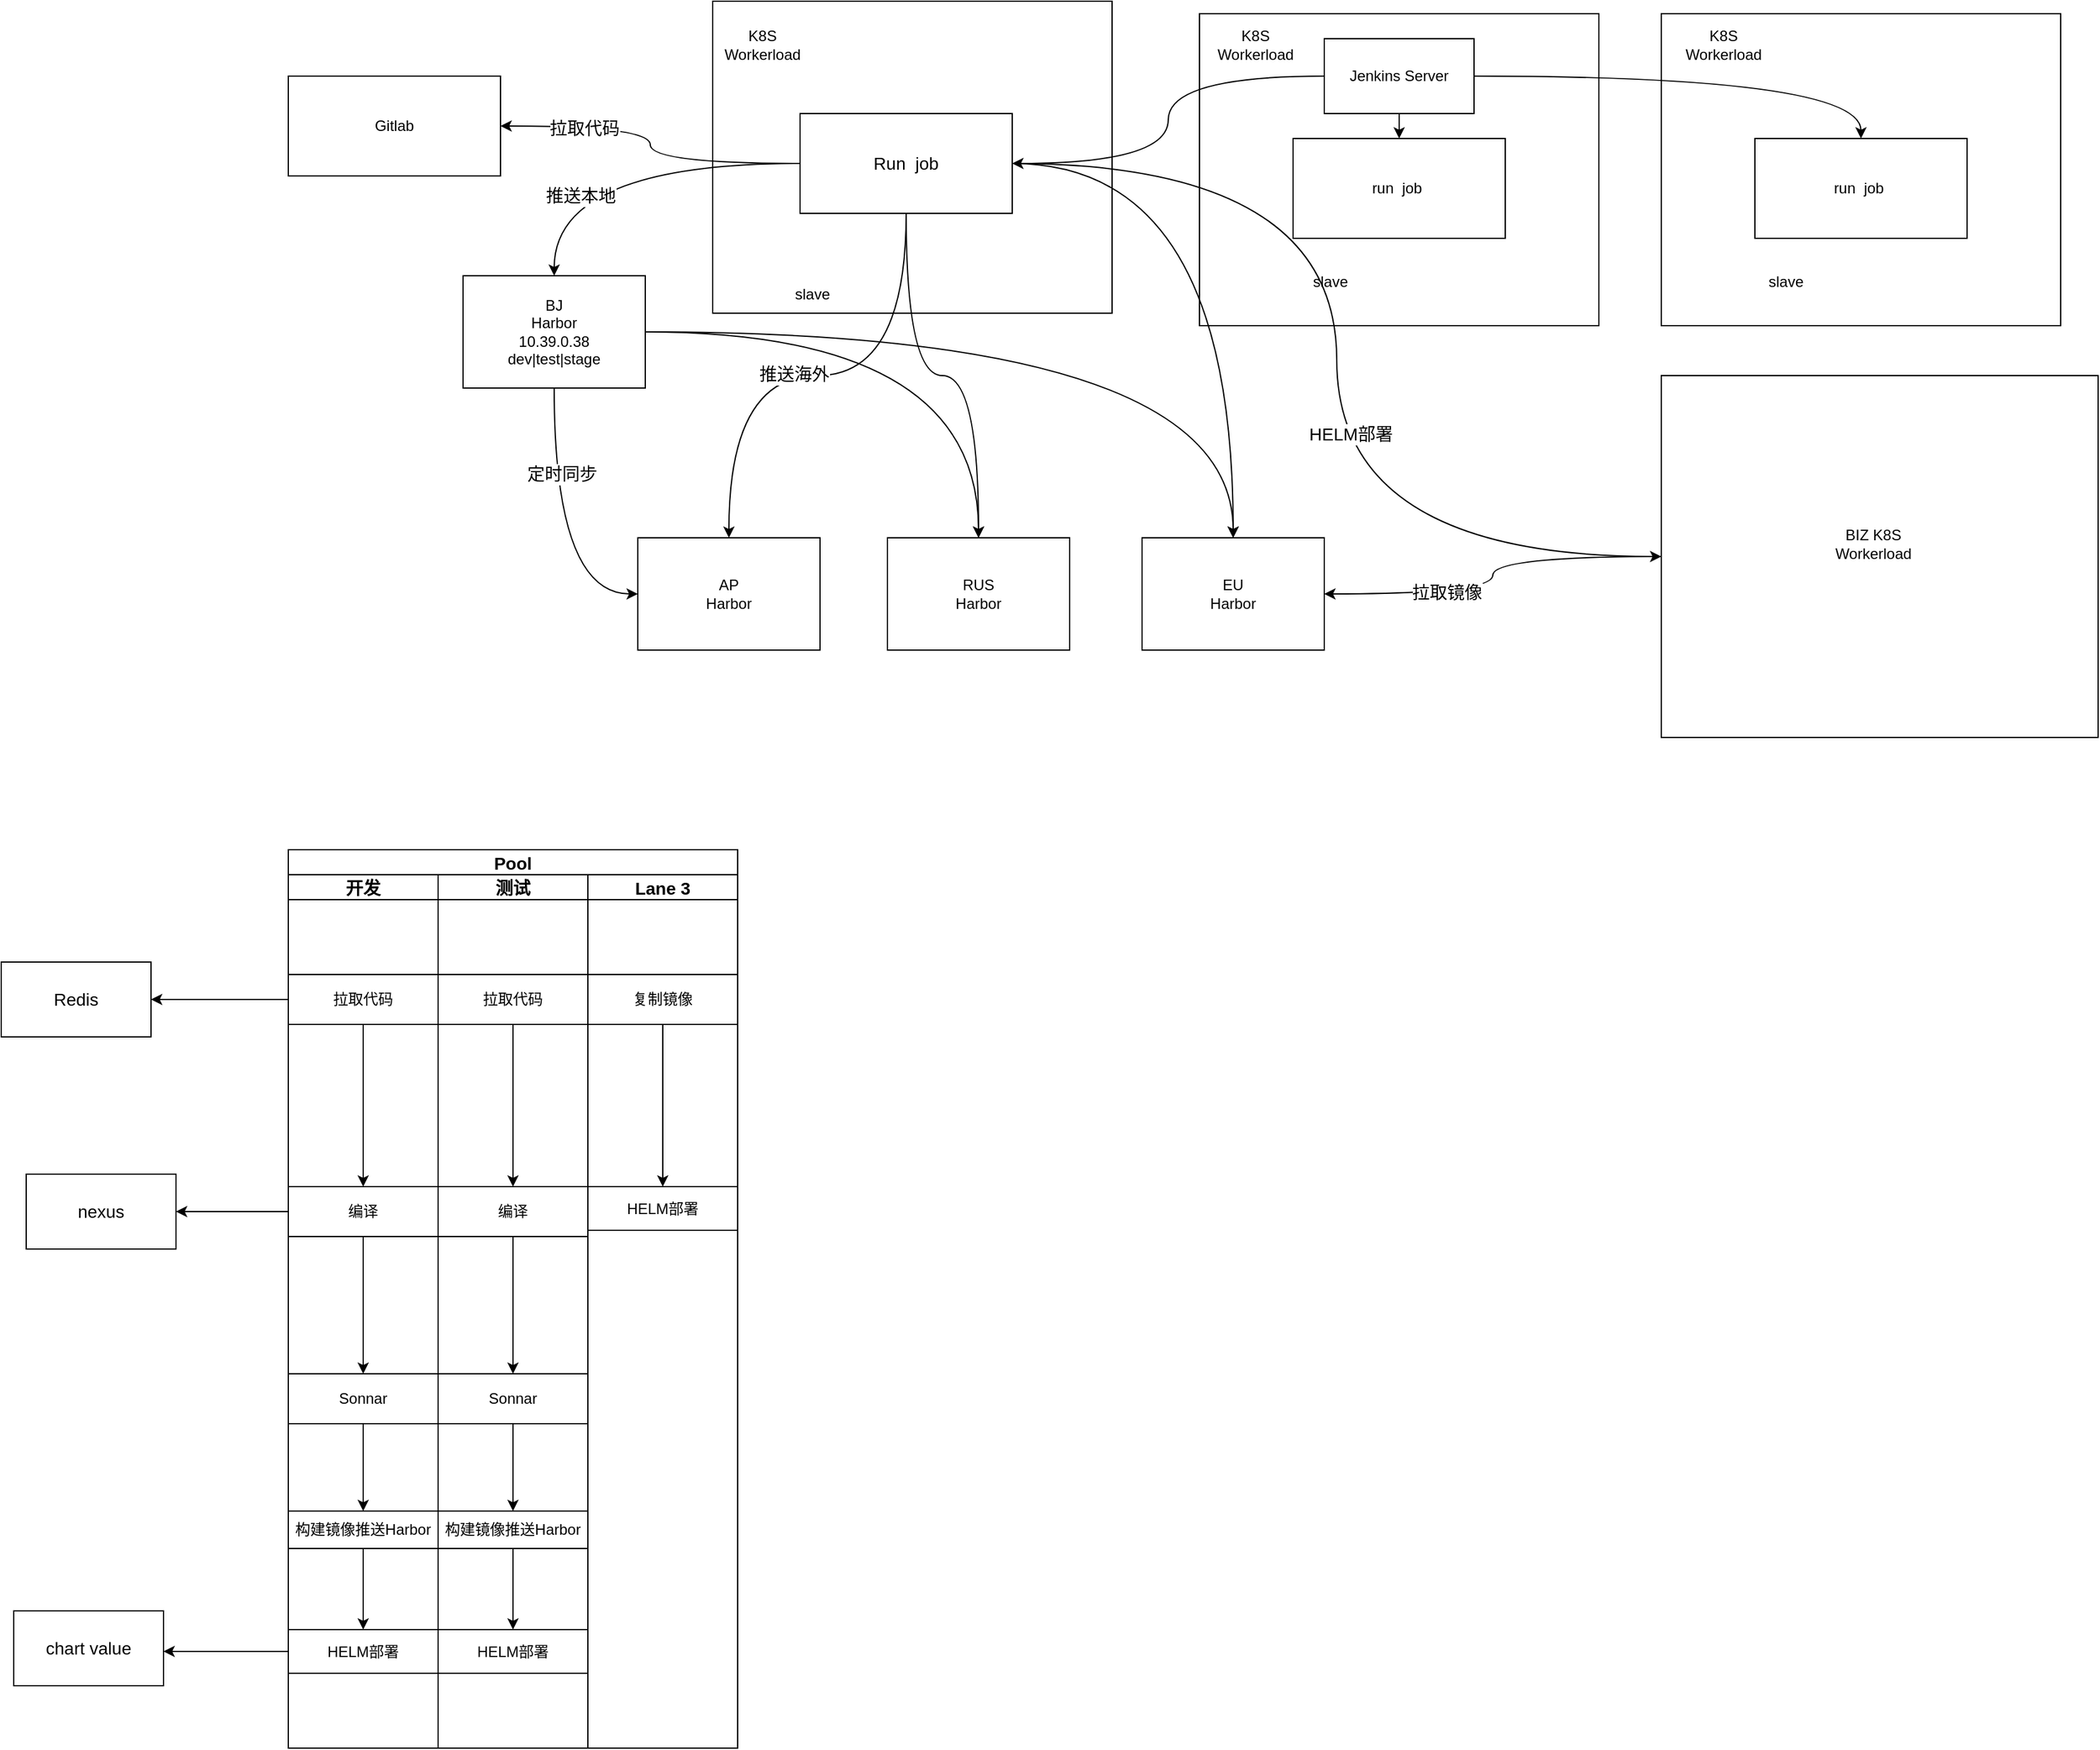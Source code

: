 <mxfile version="17.1.1" type="github">
  <diagram id="Esz6UP8cD_WsNaqR7PGb" name="第 1 页">
    <mxGraphModel dx="2249" dy="1965" grid="1" gridSize="10" guides="1" tooltips="1" connect="1" arrows="1" fold="1" page="1" pageScale="1" pageWidth="827" pageHeight="1169" math="0" shadow="0">
      <root>
        <mxCell id="0" />
        <mxCell id="1" parent="0" />
        <mxCell id="m_9wmNdz0br8FgLJNrGp-49" style="edgeStyle=orthogonalEdgeStyle;curved=1;rounded=0;orthogonalLoop=1;jettySize=auto;html=1;entryX=0;entryY=0.5;entryDx=0;entryDy=0;fontSize=14;" edge="1" parent="1" source="m_9wmNdz0br8FgLJNrGp-28" target="m_9wmNdz0br8FgLJNrGp-32">
          <mxGeometry relative="1" as="geometry" />
        </mxCell>
        <mxCell id="m_9wmNdz0br8FgLJNrGp-52" value="定时同步" style="edgeLabel;html=1;align=center;verticalAlign=middle;resizable=0;points=[];fontSize=14;" vertex="1" connectable="0" parent="m_9wmNdz0br8FgLJNrGp-49">
          <mxGeometry x="-0.405" y="6" relative="1" as="geometry">
            <mxPoint as="offset" />
          </mxGeometry>
        </mxCell>
        <mxCell id="m_9wmNdz0br8FgLJNrGp-50" style="edgeStyle=orthogonalEdgeStyle;curved=1;rounded=0;orthogonalLoop=1;jettySize=auto;html=1;fontSize=14;" edge="1" parent="1" source="m_9wmNdz0br8FgLJNrGp-28" target="m_9wmNdz0br8FgLJNrGp-33">
          <mxGeometry relative="1" as="geometry" />
        </mxCell>
        <mxCell id="m_9wmNdz0br8FgLJNrGp-51" style="edgeStyle=orthogonalEdgeStyle;curved=1;rounded=0;orthogonalLoop=1;jettySize=auto;html=1;fontSize=14;" edge="1" parent="1" source="m_9wmNdz0br8FgLJNrGp-28" target="m_9wmNdz0br8FgLJNrGp-34">
          <mxGeometry relative="1" as="geometry" />
        </mxCell>
        <mxCell id="m_9wmNdz0br8FgLJNrGp-28" value="BJ&lt;br&gt;Harbor&lt;br&gt;10.39.0.38&lt;br&gt;dev|test|stage" style="whiteSpace=wrap;html=1;rounded=0;" vertex="1" parent="1">
          <mxGeometry x="20" y="-80" width="146" height="90" as="geometry" />
        </mxCell>
        <mxCell id="m_9wmNdz0br8FgLJNrGp-15" value="" style="rounded=0;whiteSpace=wrap;html=1;" vertex="1" parent="1">
          <mxGeometry x="980" y="-290" width="320" height="250" as="geometry" />
        </mxCell>
        <mxCell id="m_9wmNdz0br8FgLJNrGp-14" value="" style="rounded=0;whiteSpace=wrap;html=1;" vertex="1" parent="1">
          <mxGeometry x="610" y="-290" width="320" height="250" as="geometry" />
        </mxCell>
        <mxCell id="m_9wmNdz0br8FgLJNrGp-9" value="" style="rounded=0;whiteSpace=wrap;html=1;" vertex="1" parent="1">
          <mxGeometry x="220" y="-300" width="320" height="250" as="geometry" />
        </mxCell>
        <mxCell id="m_9wmNdz0br8FgLJNrGp-13" style="edgeStyle=orthogonalEdgeStyle;rounded=0;orthogonalLoop=1;jettySize=auto;html=1;curved=1;" edge="1" parent="1" source="m_9wmNdz0br8FgLJNrGp-8" target="m_9wmNdz0br8FgLJNrGp-11">
          <mxGeometry relative="1" as="geometry" />
        </mxCell>
        <mxCell id="m_9wmNdz0br8FgLJNrGp-18" style="edgeStyle=orthogonalEdgeStyle;curved=1;rounded=0;orthogonalLoop=1;jettySize=auto;html=1;" edge="1" parent="1" source="m_9wmNdz0br8FgLJNrGp-8" target="m_9wmNdz0br8FgLJNrGp-16">
          <mxGeometry relative="1" as="geometry" />
        </mxCell>
        <mxCell id="m_9wmNdz0br8FgLJNrGp-19" style="edgeStyle=orthogonalEdgeStyle;curved=1;rounded=0;orthogonalLoop=1;jettySize=auto;html=1;" edge="1" parent="1" source="m_9wmNdz0br8FgLJNrGp-8" target="m_9wmNdz0br8FgLJNrGp-17">
          <mxGeometry relative="1" as="geometry" />
        </mxCell>
        <mxCell id="m_9wmNdz0br8FgLJNrGp-8" value="Jenkins Server" style="rounded=0;whiteSpace=wrap;html=1;" vertex="1" parent="1">
          <mxGeometry x="710" y="-270" width="120" height="60" as="geometry" />
        </mxCell>
        <mxCell id="m_9wmNdz0br8FgLJNrGp-10" value="K8S Workerload" style="text;html=1;strokeColor=none;fillColor=none;align=center;verticalAlign=middle;whiteSpace=wrap;rounded=0;" vertex="1" parent="1">
          <mxGeometry x="230" y="-280" width="60" height="30" as="geometry" />
        </mxCell>
        <mxCell id="m_9wmNdz0br8FgLJNrGp-29" value="" style="edgeStyle=orthogonalEdgeStyle;curved=1;rounded=0;orthogonalLoop=1;jettySize=auto;html=1;" edge="1" parent="1" source="m_9wmNdz0br8FgLJNrGp-11" target="m_9wmNdz0br8FgLJNrGp-28">
          <mxGeometry relative="1" as="geometry" />
        </mxCell>
        <mxCell id="m_9wmNdz0br8FgLJNrGp-47" value="推送本地" style="edgeLabel;html=1;align=center;verticalAlign=middle;resizable=0;points=[];fontSize=14;" vertex="1" connectable="0" parent="m_9wmNdz0br8FgLJNrGp-29">
          <mxGeometry x="0.554" y="21" relative="1" as="geometry">
            <mxPoint as="offset" />
          </mxGeometry>
        </mxCell>
        <mxCell id="m_9wmNdz0br8FgLJNrGp-31" style="edgeStyle=orthogonalEdgeStyle;curved=1;rounded=0;orthogonalLoop=1;jettySize=auto;html=1;" edge="1" parent="1" source="m_9wmNdz0br8FgLJNrGp-11" target="m_9wmNdz0br8FgLJNrGp-26">
          <mxGeometry relative="1" as="geometry" />
        </mxCell>
        <mxCell id="m_9wmNdz0br8FgLJNrGp-45" value="拉取代码" style="edgeLabel;html=1;align=center;verticalAlign=middle;resizable=0;points=[];fontSize=14;" vertex="1" connectable="0" parent="m_9wmNdz0br8FgLJNrGp-31">
          <mxGeometry x="0.503" y="2" relative="1" as="geometry">
            <mxPoint as="offset" />
          </mxGeometry>
        </mxCell>
        <mxCell id="m_9wmNdz0br8FgLJNrGp-35" value="t" style="edgeStyle=orthogonalEdgeStyle;curved=1;rounded=0;orthogonalLoop=1;jettySize=auto;html=1;" edge="1" parent="1" source="m_9wmNdz0br8FgLJNrGp-11" target="m_9wmNdz0br8FgLJNrGp-32">
          <mxGeometry relative="1" as="geometry" />
        </mxCell>
        <mxCell id="m_9wmNdz0br8FgLJNrGp-46" value="推送海外" style="edgeLabel;html=1;align=center;verticalAlign=middle;resizable=0;points=[];fontSize=14;" vertex="1" connectable="0" parent="m_9wmNdz0br8FgLJNrGp-35">
          <mxGeometry x="0.094" y="-1" relative="1" as="geometry">
            <mxPoint as="offset" />
          </mxGeometry>
        </mxCell>
        <mxCell id="m_9wmNdz0br8FgLJNrGp-36" style="edgeStyle=orthogonalEdgeStyle;curved=1;rounded=0;orthogonalLoop=1;jettySize=auto;html=1;" edge="1" parent="1" source="m_9wmNdz0br8FgLJNrGp-11" target="m_9wmNdz0br8FgLJNrGp-33">
          <mxGeometry relative="1" as="geometry" />
        </mxCell>
        <mxCell id="m_9wmNdz0br8FgLJNrGp-48" value="&lt;span style=&quot;color: rgba(0 , 0 , 0 , 0) ; font-family: monospace ; font-size: 0px ; background-color: rgb(248 , 249 , 250)&quot;&gt;%3CmxGraphModel%3E%3Croot%3E%3CmxCell%20id%3D%220%22%2F%3E%3CmxCell%20id%3D%221%22%20parent%3D%220%22%2F%3E%3CmxCell%20id%3D%222%22%20value%3D%22%E6%8E%A8%E9%80%81%E6%B5%B7%E5%A4%96%22%20style%3D%22edgeLabel%3Bhtml%3D1%3Balign%3Dcenter%3BverticalAlign%3Dmiddle%3Bresizable%3D0%3Bpoints%3D%5B%5D%3BfontSize%3D14%3B%22%20vertex%3D%221%22%20connectable%3D%220%22%20parent%3D%221%22%3E%3CmxGeometry%20x%3D%22286%22%20y%3D%229%22%20as%3D%22geometry%22%2F%3E%3C%2FmxCell%3E%3C%2Froot%3E%3C%2FmxGraphModel%3E&amp;nbsp;&lt;/span&gt;" style="edgeLabel;html=1;align=center;verticalAlign=middle;resizable=0;points=[];fontSize=14;" vertex="1" connectable="0" parent="m_9wmNdz0br8FgLJNrGp-36">
          <mxGeometry x="0.101" y="-12" relative="1" as="geometry">
            <mxPoint as="offset" />
          </mxGeometry>
        </mxCell>
        <mxCell id="m_9wmNdz0br8FgLJNrGp-37" style="edgeStyle=orthogonalEdgeStyle;curved=1;rounded=0;orthogonalLoop=1;jettySize=auto;html=1;" edge="1" parent="1" source="m_9wmNdz0br8FgLJNrGp-11" target="m_9wmNdz0br8FgLJNrGp-34">
          <mxGeometry relative="1" as="geometry" />
        </mxCell>
        <mxCell id="m_9wmNdz0br8FgLJNrGp-41" style="edgeStyle=orthogonalEdgeStyle;curved=1;rounded=0;orthogonalLoop=1;jettySize=auto;html=1;entryX=0;entryY=0.5;entryDx=0;entryDy=0;fontSize=14;" edge="1" parent="1" source="m_9wmNdz0br8FgLJNrGp-11" target="m_9wmNdz0br8FgLJNrGp-39">
          <mxGeometry relative="1" as="geometry" />
        </mxCell>
        <mxCell id="m_9wmNdz0br8FgLJNrGp-44" value="HELM部署" style="edgeLabel;html=1;align=center;verticalAlign=middle;resizable=0;points=[];fontSize=14;" vertex="1" connectable="0" parent="m_9wmNdz0br8FgLJNrGp-41">
          <mxGeometry x="0.143" y="11" relative="1" as="geometry">
            <mxPoint as="offset" />
          </mxGeometry>
        </mxCell>
        <mxCell id="m_9wmNdz0br8FgLJNrGp-11" value="&lt;font style=&quot;font-size: 14px&quot;&gt;Run&amp;nbsp; job&lt;br&gt;&lt;/font&gt;" style="rounded=0;whiteSpace=wrap;html=1;" vertex="1" parent="1">
          <mxGeometry x="290" y="-210" width="170" height="80" as="geometry" />
        </mxCell>
        <mxCell id="m_9wmNdz0br8FgLJNrGp-12" value="slave" style="text;html=1;strokeColor=none;fillColor=none;align=center;verticalAlign=middle;whiteSpace=wrap;rounded=0;" vertex="1" parent="1">
          <mxGeometry x="270" y="-80" width="60" height="30" as="geometry" />
        </mxCell>
        <mxCell id="m_9wmNdz0br8FgLJNrGp-16" value="run&amp;nbsp; job&amp;nbsp;" style="rounded=0;whiteSpace=wrap;html=1;" vertex="1" parent="1">
          <mxGeometry x="685" y="-190" width="170" height="80" as="geometry" />
        </mxCell>
        <mxCell id="m_9wmNdz0br8FgLJNrGp-17" value="run&amp;nbsp; job&amp;nbsp;" style="rounded=0;whiteSpace=wrap;html=1;" vertex="1" parent="1">
          <mxGeometry x="1055" y="-190" width="170" height="80" as="geometry" />
        </mxCell>
        <mxCell id="m_9wmNdz0br8FgLJNrGp-20" value="slave" style="text;html=1;strokeColor=none;fillColor=none;align=center;verticalAlign=middle;whiteSpace=wrap;rounded=0;" vertex="1" parent="1">
          <mxGeometry x="685" y="-90" width="60" height="30" as="geometry" />
        </mxCell>
        <mxCell id="m_9wmNdz0br8FgLJNrGp-21" value="slave" style="text;html=1;strokeColor=none;fillColor=none;align=center;verticalAlign=middle;whiteSpace=wrap;rounded=0;" vertex="1" parent="1">
          <mxGeometry x="1050" y="-90" width="60" height="30" as="geometry" />
        </mxCell>
        <mxCell id="m_9wmNdz0br8FgLJNrGp-22" value="K8S Workerload" style="text;html=1;strokeColor=none;fillColor=none;align=center;verticalAlign=middle;whiteSpace=wrap;rounded=0;" vertex="1" parent="1">
          <mxGeometry x="625" y="-280" width="60" height="30" as="geometry" />
        </mxCell>
        <mxCell id="m_9wmNdz0br8FgLJNrGp-23" value="K8S Workerload" style="text;html=1;strokeColor=none;fillColor=none;align=center;verticalAlign=middle;whiteSpace=wrap;rounded=0;" vertex="1" parent="1">
          <mxGeometry x="1000" y="-280" width="60" height="30" as="geometry" />
        </mxCell>
        <mxCell id="m_9wmNdz0br8FgLJNrGp-26" value="Gitlab" style="rounded=0;whiteSpace=wrap;html=1;" vertex="1" parent="1">
          <mxGeometry x="-120" y="-240" width="170" height="80" as="geometry" />
        </mxCell>
        <mxCell id="m_9wmNdz0br8FgLJNrGp-32" value="AP&lt;br&gt;Harbor" style="whiteSpace=wrap;html=1;rounded=0;" vertex="1" parent="1">
          <mxGeometry x="160" y="130" width="146" height="90" as="geometry" />
        </mxCell>
        <mxCell id="m_9wmNdz0br8FgLJNrGp-33" value="RUS&lt;br&gt;Harbor" style="whiteSpace=wrap;html=1;rounded=0;" vertex="1" parent="1">
          <mxGeometry x="360" y="130" width="146" height="90" as="geometry" />
        </mxCell>
        <mxCell id="m_9wmNdz0br8FgLJNrGp-34" value="EU&lt;br&gt;Harbor" style="whiteSpace=wrap;html=1;rounded=0;" vertex="1" parent="1">
          <mxGeometry x="564" y="130" width="146" height="90" as="geometry" />
        </mxCell>
        <mxCell id="m_9wmNdz0br8FgLJNrGp-42" style="edgeStyle=orthogonalEdgeStyle;curved=1;rounded=0;orthogonalLoop=1;jettySize=auto;html=1;entryX=1;entryY=0.5;entryDx=0;entryDy=0;fontSize=14;" edge="1" parent="1" source="m_9wmNdz0br8FgLJNrGp-39" target="m_9wmNdz0br8FgLJNrGp-34">
          <mxGeometry relative="1" as="geometry" />
        </mxCell>
        <mxCell id="m_9wmNdz0br8FgLJNrGp-43" value="拉取镜像" style="edgeLabel;html=1;align=center;verticalAlign=middle;resizable=0;points=[];fontSize=14;" vertex="1" connectable="0" parent="m_9wmNdz0br8FgLJNrGp-42">
          <mxGeometry x="0.348" y="-1" relative="1" as="geometry">
            <mxPoint as="offset" />
          </mxGeometry>
        </mxCell>
        <mxCell id="m_9wmNdz0br8FgLJNrGp-39" value="" style="rounded=0;whiteSpace=wrap;html=1;" vertex="1" parent="1">
          <mxGeometry x="980" width="350" height="290" as="geometry" />
        </mxCell>
        <mxCell id="m_9wmNdz0br8FgLJNrGp-40" value="BIZ K8S Workerload" style="text;html=1;strokeColor=none;fillColor=none;align=center;verticalAlign=middle;whiteSpace=wrap;rounded=0;" vertex="1" parent="1">
          <mxGeometry x="1120" y="120" width="60" height="30" as="geometry" />
        </mxCell>
        <mxCell id="m_9wmNdz0br8FgLJNrGp-55" value="Pool" style="swimlane;childLayout=stackLayout;resizeParent=1;resizeParentMax=0;startSize=20;fontSize=14;" vertex="1" parent="1">
          <mxGeometry x="-120" y="380" width="360" height="720" as="geometry" />
        </mxCell>
        <mxCell id="m_9wmNdz0br8FgLJNrGp-56" value="开发" style="swimlane;startSize=20;fontSize=14;" vertex="1" parent="m_9wmNdz0br8FgLJNrGp-55">
          <mxGeometry y="20" width="120" height="700" as="geometry" />
        </mxCell>
        <mxCell id="m_9wmNdz0br8FgLJNrGp-1" value="拉取代码" style="rounded=0;whiteSpace=wrap;html=1;" vertex="1" parent="m_9wmNdz0br8FgLJNrGp-56">
          <mxGeometry y="80" width="120" height="40" as="geometry" />
        </mxCell>
        <mxCell id="m_9wmNdz0br8FgLJNrGp-2" value="编译" style="rounded=0;whiteSpace=wrap;html=1;" vertex="1" parent="m_9wmNdz0br8FgLJNrGp-56">
          <mxGeometry y="250" width="120" height="40" as="geometry" />
        </mxCell>
        <mxCell id="m_9wmNdz0br8FgLJNrGp-3" value="" style="edgeStyle=orthogonalEdgeStyle;rounded=0;orthogonalLoop=1;jettySize=auto;html=1;" edge="1" parent="m_9wmNdz0br8FgLJNrGp-56" source="m_9wmNdz0br8FgLJNrGp-1" target="m_9wmNdz0br8FgLJNrGp-2">
          <mxGeometry relative="1" as="geometry" />
        </mxCell>
        <mxCell id="m_9wmNdz0br8FgLJNrGp-6" value="Sonnar" style="rounded=0;whiteSpace=wrap;html=1;" vertex="1" parent="m_9wmNdz0br8FgLJNrGp-56">
          <mxGeometry y="400" width="120" height="40" as="geometry" />
        </mxCell>
        <mxCell id="m_9wmNdz0br8FgLJNrGp-7" value="" style="edgeStyle=orthogonalEdgeStyle;rounded=0;orthogonalLoop=1;jettySize=auto;html=1;" edge="1" parent="m_9wmNdz0br8FgLJNrGp-56" source="m_9wmNdz0br8FgLJNrGp-2" target="m_9wmNdz0br8FgLJNrGp-6">
          <mxGeometry relative="1" as="geometry" />
        </mxCell>
        <mxCell id="m_9wmNdz0br8FgLJNrGp-60" value="" style="edgeStyle=orthogonalEdgeStyle;curved=1;rounded=0;orthogonalLoop=1;jettySize=auto;html=1;fontSize=14;" edge="1" parent="m_9wmNdz0br8FgLJNrGp-56" source="m_9wmNdz0br8FgLJNrGp-53" target="m_9wmNdz0br8FgLJNrGp-59">
          <mxGeometry relative="1" as="geometry" />
        </mxCell>
        <mxCell id="m_9wmNdz0br8FgLJNrGp-53" value="构建镜像推送Harbor" style="rounded=0;whiteSpace=wrap;html=1;" vertex="1" parent="m_9wmNdz0br8FgLJNrGp-56">
          <mxGeometry y="510" width="120" height="30" as="geometry" />
        </mxCell>
        <mxCell id="m_9wmNdz0br8FgLJNrGp-54" value="" style="edgeStyle=orthogonalEdgeStyle;curved=1;rounded=0;orthogonalLoop=1;jettySize=auto;html=1;fontSize=14;" edge="1" parent="m_9wmNdz0br8FgLJNrGp-56" source="m_9wmNdz0br8FgLJNrGp-6" target="m_9wmNdz0br8FgLJNrGp-53">
          <mxGeometry relative="1" as="geometry" />
        </mxCell>
        <mxCell id="m_9wmNdz0br8FgLJNrGp-59" value="HELM部署" style="whiteSpace=wrap;html=1;rounded=0;" vertex="1" parent="m_9wmNdz0br8FgLJNrGp-56">
          <mxGeometry y="605" width="120" height="35" as="geometry" />
        </mxCell>
        <mxCell id="m_9wmNdz0br8FgLJNrGp-57" value="测试" style="swimlane;startSize=20;fontSize=14;" vertex="1" parent="m_9wmNdz0br8FgLJNrGp-55">
          <mxGeometry x="120" y="20" width="120" height="700" as="geometry" />
        </mxCell>
        <mxCell id="m_9wmNdz0br8FgLJNrGp-61" value="拉取代码" style="rounded=0;whiteSpace=wrap;html=1;" vertex="1" parent="m_9wmNdz0br8FgLJNrGp-57">
          <mxGeometry y="80" width="120" height="40" as="geometry" />
        </mxCell>
        <mxCell id="m_9wmNdz0br8FgLJNrGp-62" value="编译" style="rounded=0;whiteSpace=wrap;html=1;" vertex="1" parent="m_9wmNdz0br8FgLJNrGp-57">
          <mxGeometry y="250" width="120" height="40" as="geometry" />
        </mxCell>
        <mxCell id="m_9wmNdz0br8FgLJNrGp-63" value="" style="edgeStyle=orthogonalEdgeStyle;rounded=0;orthogonalLoop=1;jettySize=auto;html=1;" edge="1" parent="m_9wmNdz0br8FgLJNrGp-57" source="m_9wmNdz0br8FgLJNrGp-61" target="m_9wmNdz0br8FgLJNrGp-62">
          <mxGeometry relative="1" as="geometry" />
        </mxCell>
        <mxCell id="m_9wmNdz0br8FgLJNrGp-64" value="Sonnar" style="rounded=0;whiteSpace=wrap;html=1;" vertex="1" parent="m_9wmNdz0br8FgLJNrGp-57">
          <mxGeometry y="400" width="120" height="40" as="geometry" />
        </mxCell>
        <mxCell id="m_9wmNdz0br8FgLJNrGp-65" value="" style="edgeStyle=orthogonalEdgeStyle;rounded=0;orthogonalLoop=1;jettySize=auto;html=1;" edge="1" parent="m_9wmNdz0br8FgLJNrGp-57" source="m_9wmNdz0br8FgLJNrGp-62" target="m_9wmNdz0br8FgLJNrGp-64">
          <mxGeometry relative="1" as="geometry" />
        </mxCell>
        <mxCell id="m_9wmNdz0br8FgLJNrGp-67" value="构建镜像推送Harbor" style="rounded=0;whiteSpace=wrap;html=1;" vertex="1" parent="m_9wmNdz0br8FgLJNrGp-57">
          <mxGeometry y="510" width="120" height="30" as="geometry" />
        </mxCell>
        <mxCell id="m_9wmNdz0br8FgLJNrGp-68" value="" style="edgeStyle=orthogonalEdgeStyle;curved=1;rounded=0;orthogonalLoop=1;jettySize=auto;html=1;fontSize=14;" edge="1" parent="m_9wmNdz0br8FgLJNrGp-57" source="m_9wmNdz0br8FgLJNrGp-64" target="m_9wmNdz0br8FgLJNrGp-67">
          <mxGeometry relative="1" as="geometry" />
        </mxCell>
        <mxCell id="m_9wmNdz0br8FgLJNrGp-69" value="HELM部署" style="whiteSpace=wrap;html=1;rounded=0;" vertex="1" parent="m_9wmNdz0br8FgLJNrGp-57">
          <mxGeometry y="605" width="120" height="35" as="geometry" />
        </mxCell>
        <mxCell id="m_9wmNdz0br8FgLJNrGp-66" value="" style="edgeStyle=orthogonalEdgeStyle;curved=1;rounded=0;orthogonalLoop=1;jettySize=auto;html=1;fontSize=14;" edge="1" parent="m_9wmNdz0br8FgLJNrGp-57" source="m_9wmNdz0br8FgLJNrGp-67" target="m_9wmNdz0br8FgLJNrGp-69">
          <mxGeometry relative="1" as="geometry" />
        </mxCell>
        <mxCell id="m_9wmNdz0br8FgLJNrGp-58" value="Lane 3" style="swimlane;startSize=20;fontSize=14;" vertex="1" parent="m_9wmNdz0br8FgLJNrGp-55">
          <mxGeometry x="240" y="20" width="120" height="700" as="geometry" />
        </mxCell>
        <mxCell id="m_9wmNdz0br8FgLJNrGp-77" value="HELM部署" style="whiteSpace=wrap;html=1;rounded=0;" vertex="1" parent="m_9wmNdz0br8FgLJNrGp-58">
          <mxGeometry y="250" width="120" height="35" as="geometry" />
        </mxCell>
        <mxCell id="m_9wmNdz0br8FgLJNrGp-82" style="edgeStyle=orthogonalEdgeStyle;curved=1;rounded=0;orthogonalLoop=1;jettySize=auto;html=1;fontSize=14;" edge="1" parent="m_9wmNdz0br8FgLJNrGp-58" source="m_9wmNdz0br8FgLJNrGp-81" target="m_9wmNdz0br8FgLJNrGp-77">
          <mxGeometry relative="1" as="geometry" />
        </mxCell>
        <mxCell id="m_9wmNdz0br8FgLJNrGp-81" value="复制镜像" style="rounded=0;whiteSpace=wrap;html=1;" vertex="1" parent="m_9wmNdz0br8FgLJNrGp-58">
          <mxGeometry y="80" width="120" height="40" as="geometry" />
        </mxCell>
        <mxCell id="m_9wmNdz0br8FgLJNrGp-83" style="edgeStyle=orthogonalEdgeStyle;curved=1;rounded=0;orthogonalLoop=1;jettySize=auto;html=1;fontSize=14;" edge="1" parent="1" source="m_9wmNdz0br8FgLJNrGp-1">
          <mxGeometry relative="1" as="geometry">
            <mxPoint x="-230" y="500" as="targetPoint" />
          </mxGeometry>
        </mxCell>
        <mxCell id="m_9wmNdz0br8FgLJNrGp-84" value="Redis" style="rounded=0;whiteSpace=wrap;html=1;fontSize=14;" vertex="1" parent="1">
          <mxGeometry x="-350" y="470" width="120" height="60" as="geometry" />
        </mxCell>
        <mxCell id="m_9wmNdz0br8FgLJNrGp-85" style="edgeStyle=orthogonalEdgeStyle;curved=1;rounded=0;orthogonalLoop=1;jettySize=auto;html=1;fontSize=14;" edge="1" parent="1" source="m_9wmNdz0br8FgLJNrGp-2">
          <mxGeometry relative="1" as="geometry">
            <mxPoint x="-210" y="670" as="targetPoint" />
          </mxGeometry>
        </mxCell>
        <mxCell id="m_9wmNdz0br8FgLJNrGp-86" value="nexus" style="rounded=0;whiteSpace=wrap;html=1;fontSize=14;" vertex="1" parent="1">
          <mxGeometry x="-330" y="640" width="120" height="60" as="geometry" />
        </mxCell>
        <mxCell id="m_9wmNdz0br8FgLJNrGp-87" style="edgeStyle=orthogonalEdgeStyle;curved=1;rounded=0;orthogonalLoop=1;jettySize=auto;html=1;fontSize=14;" edge="1" parent="1" source="m_9wmNdz0br8FgLJNrGp-59">
          <mxGeometry relative="1" as="geometry">
            <mxPoint x="-220" y="1022.5" as="targetPoint" />
          </mxGeometry>
        </mxCell>
        <mxCell id="m_9wmNdz0br8FgLJNrGp-88" value="chart value" style="rounded=0;whiteSpace=wrap;html=1;fontSize=14;" vertex="1" parent="1">
          <mxGeometry x="-340" y="990" width="120" height="60" as="geometry" />
        </mxCell>
      </root>
    </mxGraphModel>
  </diagram>
</mxfile>
